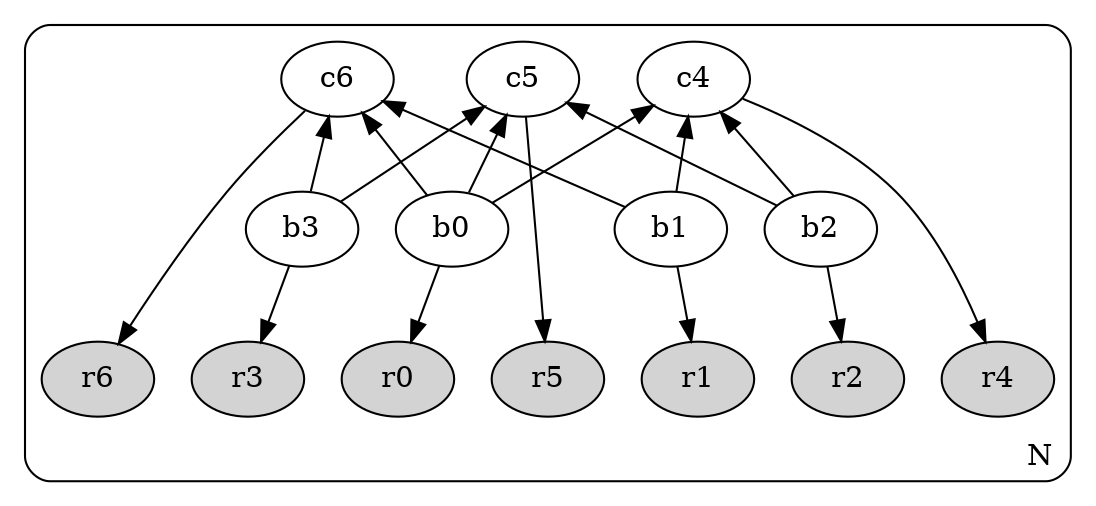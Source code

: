 digraph hamming74_bn {
	rankdir = TB;
	orientation = portrait;
	size = "7.5,10.0";
	newrank="true";
	concentrate="false";

	node [shape=ellipse]
	c4 [label="c4"]
	c5 [label="c5"]
	c6 [label="c6"]
	{rank=same; c4,c5,c6}

	node [shape=ellipse]
	b0 [label="b0"]
	b1 [label="b1"]
	b2 [label="b2"]
	b3 [label="b3"]
	{rank=same; b0,b1,b2,b3}

	c4 -> {b0, b1, b2} [dir = "back"]
	c5 -> {b0, b2, b3} [dir = "back"]
	c6 -> {b0, b1, b3} [dir = "back"]

	node [shape=ellipse]
	r0 [label="r0",bgcolor="lightblue",style="filled"]
	r1 [label="r1",bgcolor="lightblue",style="filled"]
	r2 [label="r2",bgcolor="lightblue",style="filled"]
	r3 [label="r3",bgcolor="lightblue",style="filled"]
	r4 [label="r4",bgcolor="lightblue",style="filled"]
	r5 [label="r5",bgcolor="lightblue",style="filled"]
	r6 [label="r6",bgcolor="lightblue",style="filled"]
	{rank=same; r0,r1,r2,r3,r4,r5,r6}

	b0 -> r0
	b1 -> r1
	b2 -> r2
	b3 -> r3
	c4 -> r4
	c5 -> r5
	c6 -> r6

	subgraph clusterN {
		style = "rounded"
		label = "N"
		labelloc = "b"
		labeljust = "r"
		c4,c5,c6,b2,b1,b0, b3, r4,r2,r5,r1,r0,r3,r6
	}
}
